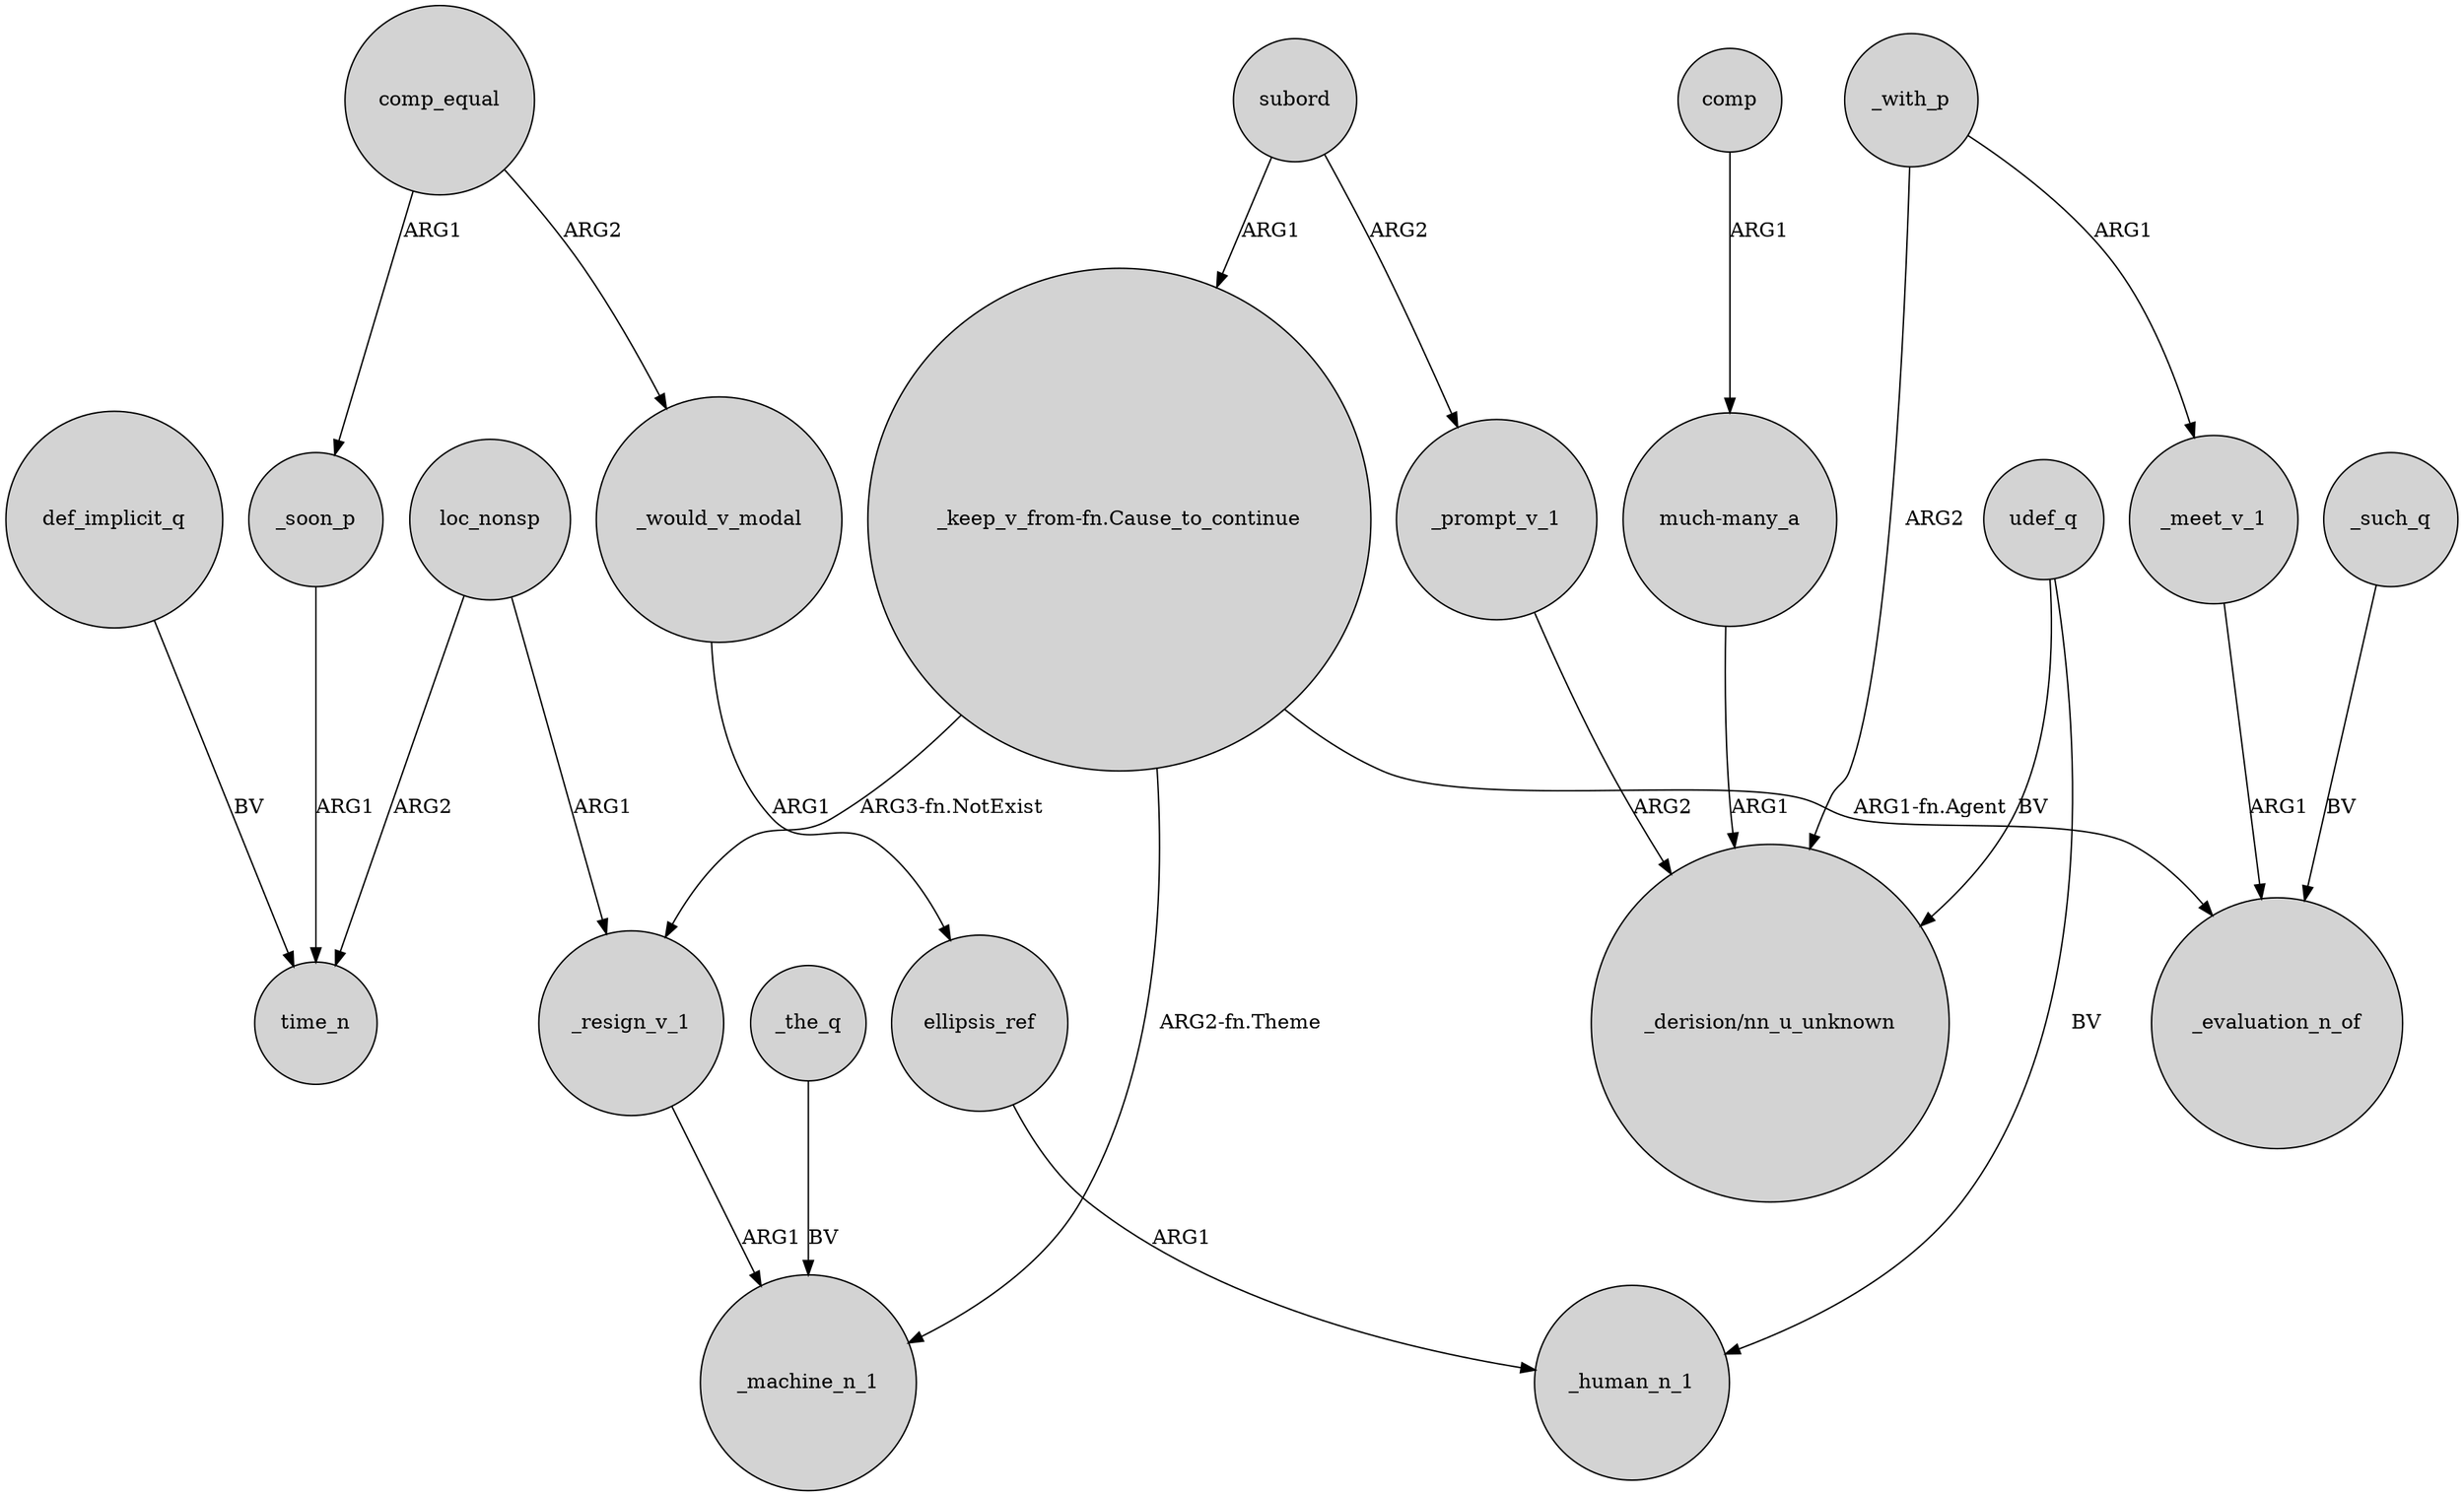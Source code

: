 digraph {
	node [shape=circle style=filled]
	subord -> "_keep_v_from-fn.Cause_to_continue" [label=ARG1]
	"much-many_a" -> "_derision/nn_u_unknown" [label=ARG1]
	_with_p -> _meet_v_1 [label=ARG1]
	subord -> _prompt_v_1 [label=ARG2]
	"_keep_v_from-fn.Cause_to_continue" -> _machine_n_1 [label="ARG2-fn.Theme"]
	_with_p -> "_derision/nn_u_unknown" [label=ARG2]
	udef_q -> "_derision/nn_u_unknown" [label=BV]
	udef_q -> _human_n_1 [label=BV]
	loc_nonsp -> _resign_v_1 [label=ARG1]
	loc_nonsp -> time_n [label=ARG2]
	comp_equal -> _soon_p [label=ARG1]
	_prompt_v_1 -> "_derision/nn_u_unknown" [label=ARG2]
	_the_q -> _machine_n_1 [label=BV]
	comp -> "much-many_a" [label=ARG1]
	_such_q -> _evaluation_n_of [label=BV]
	comp_equal -> _would_v_modal [label=ARG2]
	"_keep_v_from-fn.Cause_to_continue" -> _evaluation_n_of [label="ARG1-fn.Agent"]
	ellipsis_ref -> _human_n_1 [label=ARG1]
	_would_v_modal -> ellipsis_ref [label=ARG1]
	_soon_p -> time_n [label=ARG1]
	_meet_v_1 -> _evaluation_n_of [label=ARG1]
	"_keep_v_from-fn.Cause_to_continue" -> _resign_v_1 [label="ARG3-fn.NotExist"]
	def_implicit_q -> time_n [label=BV]
	_resign_v_1 -> _machine_n_1 [label=ARG1]
}
